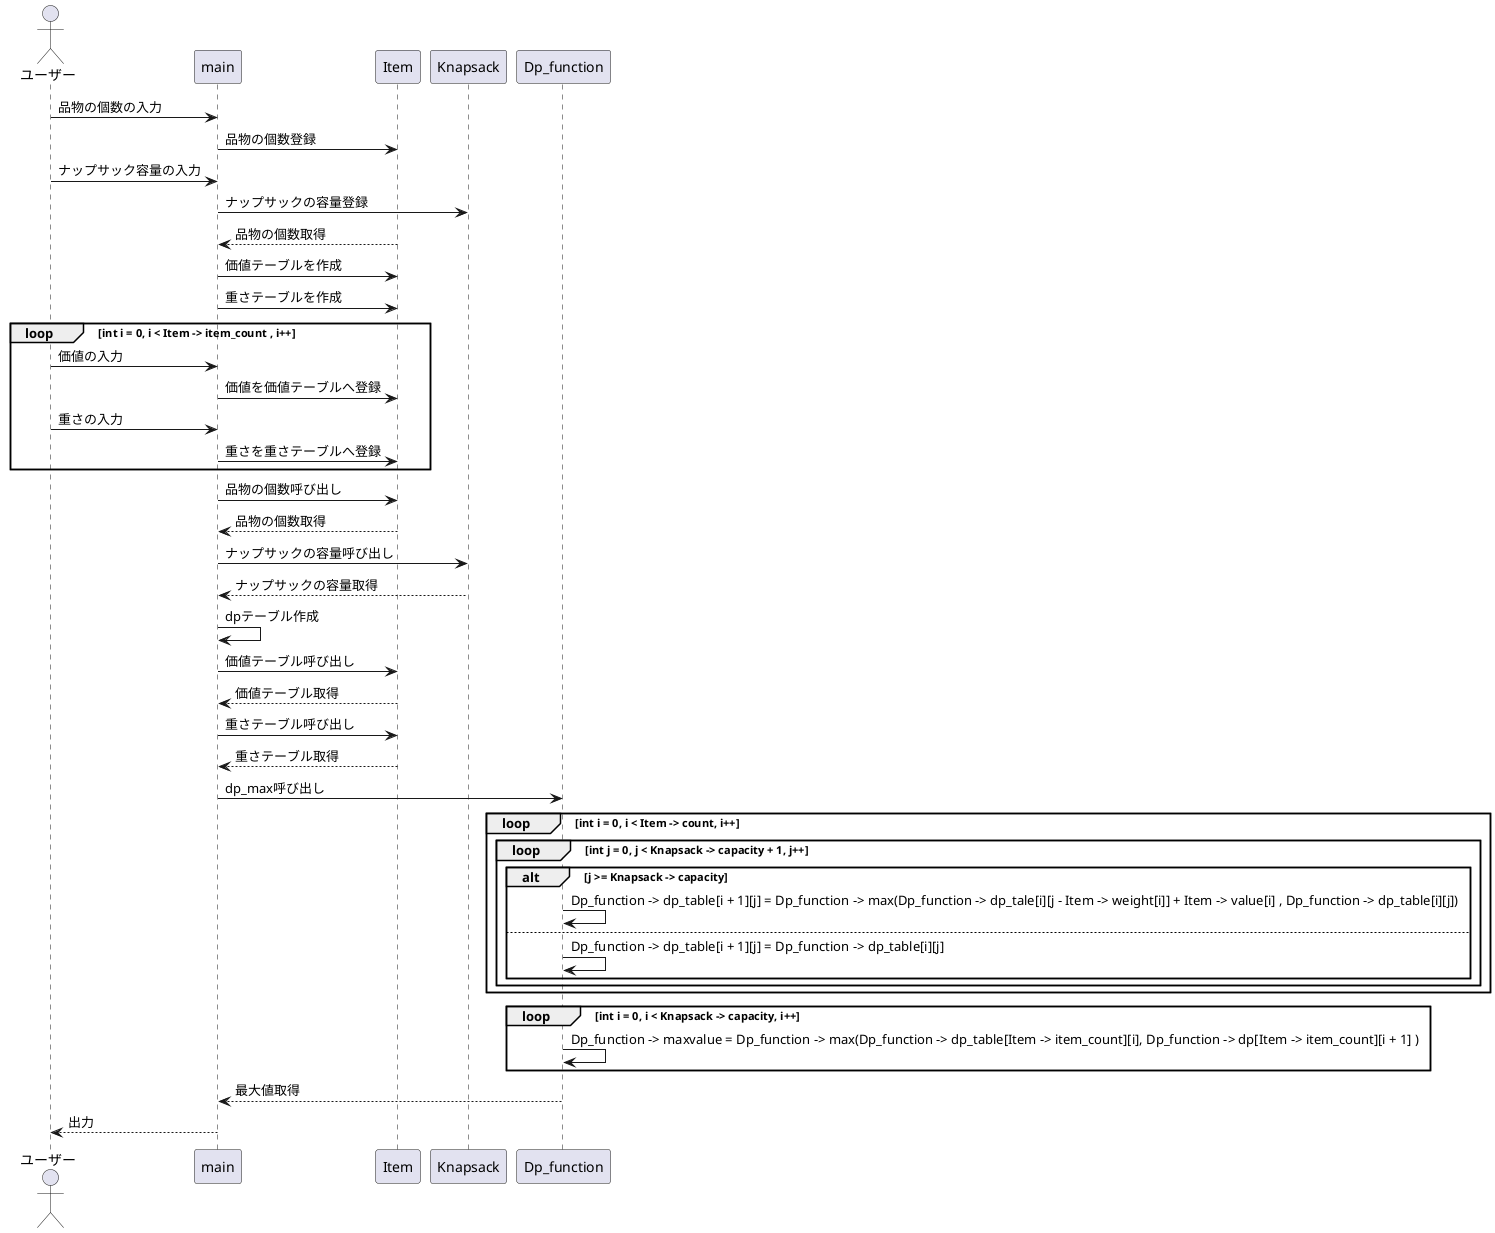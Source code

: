 @startuml
Actor "ユーザー" as user

user -> main: 品物の個数の入力
main -> Item: 品物の個数登録
user -> main: ナップサック容量の入力
main -> Knapsack: ナップサックの容量登録
main <-- Item: 品物の個数取得

main -> Item: 価値テーブルを作成
main -> Item: 重さテーブルを作成

loop int i = 0, i < Item -> item_count , i++
    user -> main: 価値の入力
    main -> Item: 価値を価値テーブルへ登録
    user -> main: 重さの入力
    main -> Item: 重さを重さテーブルへ登録
end


main -> Item: 品物の個数呼び出し
main <-- Item: 品物の個数取得

main -> Knapsack: ナップサックの容量呼び出し
main <-- Knapsack: ナップサックの容量取得

main -> main: dpテーブル作成

main -> Item: 価値テーブル呼び出し
main <-- Item: 価値テーブル取得 
main -> Item: 重さテーブル呼び出し
main <-- Item: 重さテーブル取得

main -> Dp_function: dp_max呼び出し

loop int i = 0, i < Item -> count, i++
    loop int j = 0, j < Knapsack -> capacity + 1, j++
        alt j >= Knapsack -> capacity
            Dp_function -> Dp_function: Dp_function -> dp_table[i + 1][j] = Dp_function -> max(Dp_function -> dp_tale[i][j - Item -> weight[i]] + Item -> value[i] , Dp_function -> dp_table[i][j])
        else
            Dp_function -> Dp_function: Dp_function -> dp_table[i + 1][j] = Dp_function -> dp_table[i][j]
        end
    end
end

loop int i = 0, i < Knapsack -> capacity, i++
    Dp_function -> Dp_function: Dp_function -> maxvalue = Dp_function -> max(Dp_function -> dp_table[Item -> item_count][i], Dp_function -> dp[Item -> item_count][i + 1] )
end

main <-- Dp_function: 最大値取得
user <-- main: 出力

@enduml